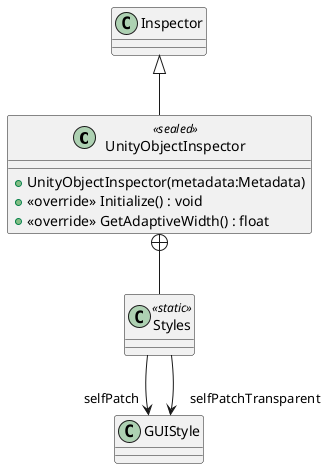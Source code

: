 @startuml
class UnityObjectInspector <<sealed>> {
    + UnityObjectInspector(metadata:Metadata)
    + <<override>> Initialize() : void
    + <<override>> GetAdaptiveWidth() : float
}
class Styles <<static>> {
}
Inspector <|-- UnityObjectInspector
UnityObjectInspector +-- Styles
Styles --> "selfPatch" GUIStyle
Styles --> "selfPatchTransparent" GUIStyle
@enduml
